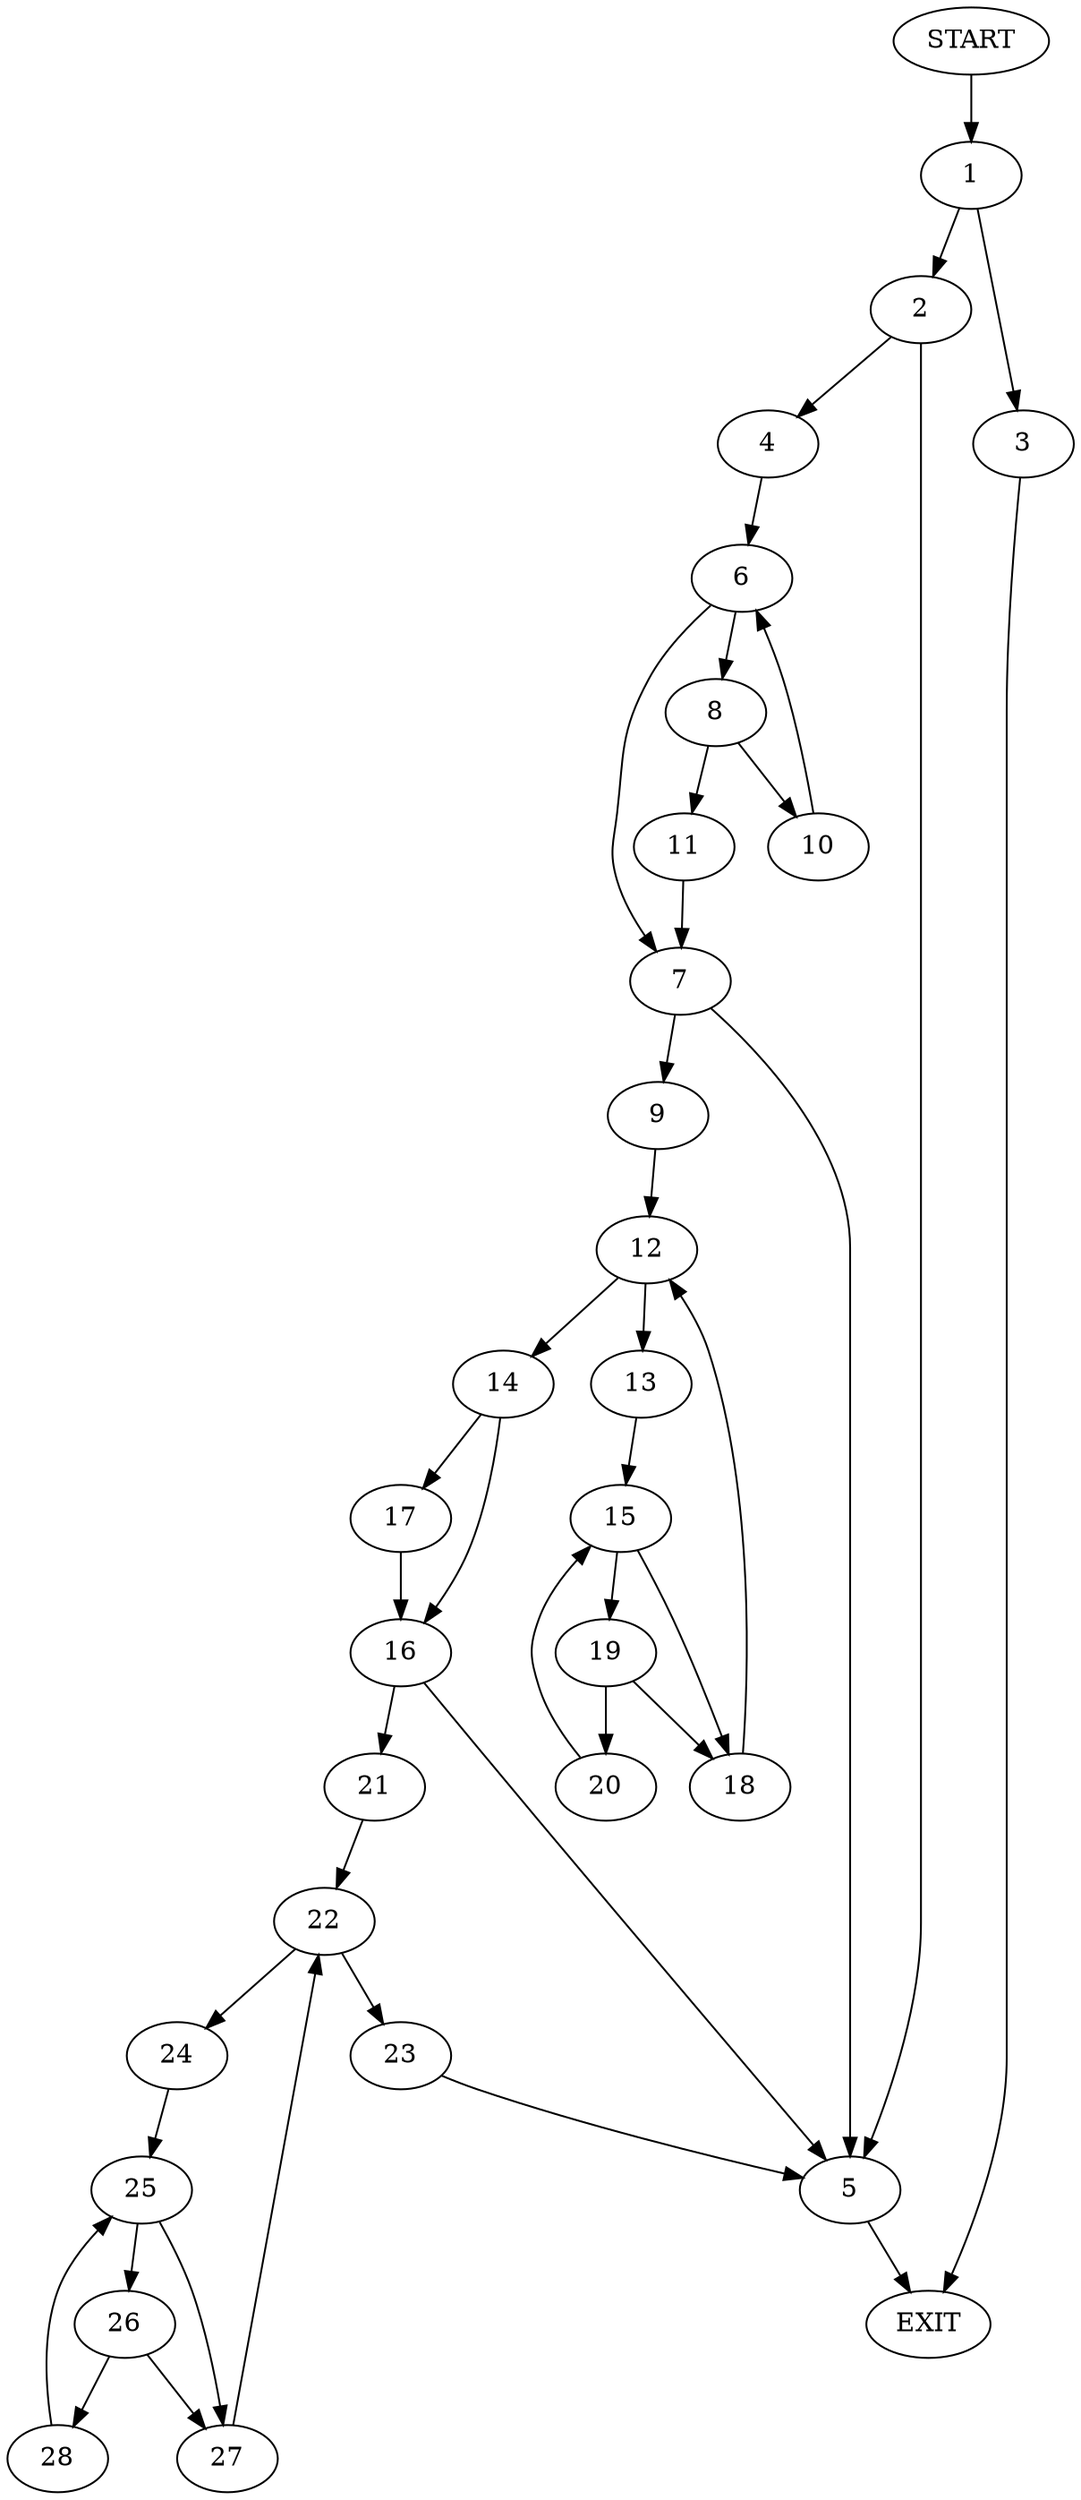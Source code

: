 digraph {
0 [label="START"]
29 [label="EXIT"]
0 -> 1
1 -> 2
1 -> 3
2 -> 4
2 -> 5
3 -> 29
5 -> 29
4 -> 6
6 -> 7
6 -> 8
7 -> 9
7 -> 5
8 -> 10
8 -> 11
11 -> 7
10 -> 6
9 -> 12
12 -> 13
12 -> 14
13 -> 15
14 -> 16
14 -> 17
15 -> 18
15 -> 19
19 -> 20
19 -> 18
18 -> 12
20 -> 15
17 -> 16
16 -> 5
16 -> 21
21 -> 22
22 -> 23
22 -> 24
23 -> 5
24 -> 25
25 -> 26
25 -> 27
27 -> 22
26 -> 28
26 -> 27
28 -> 25
}
